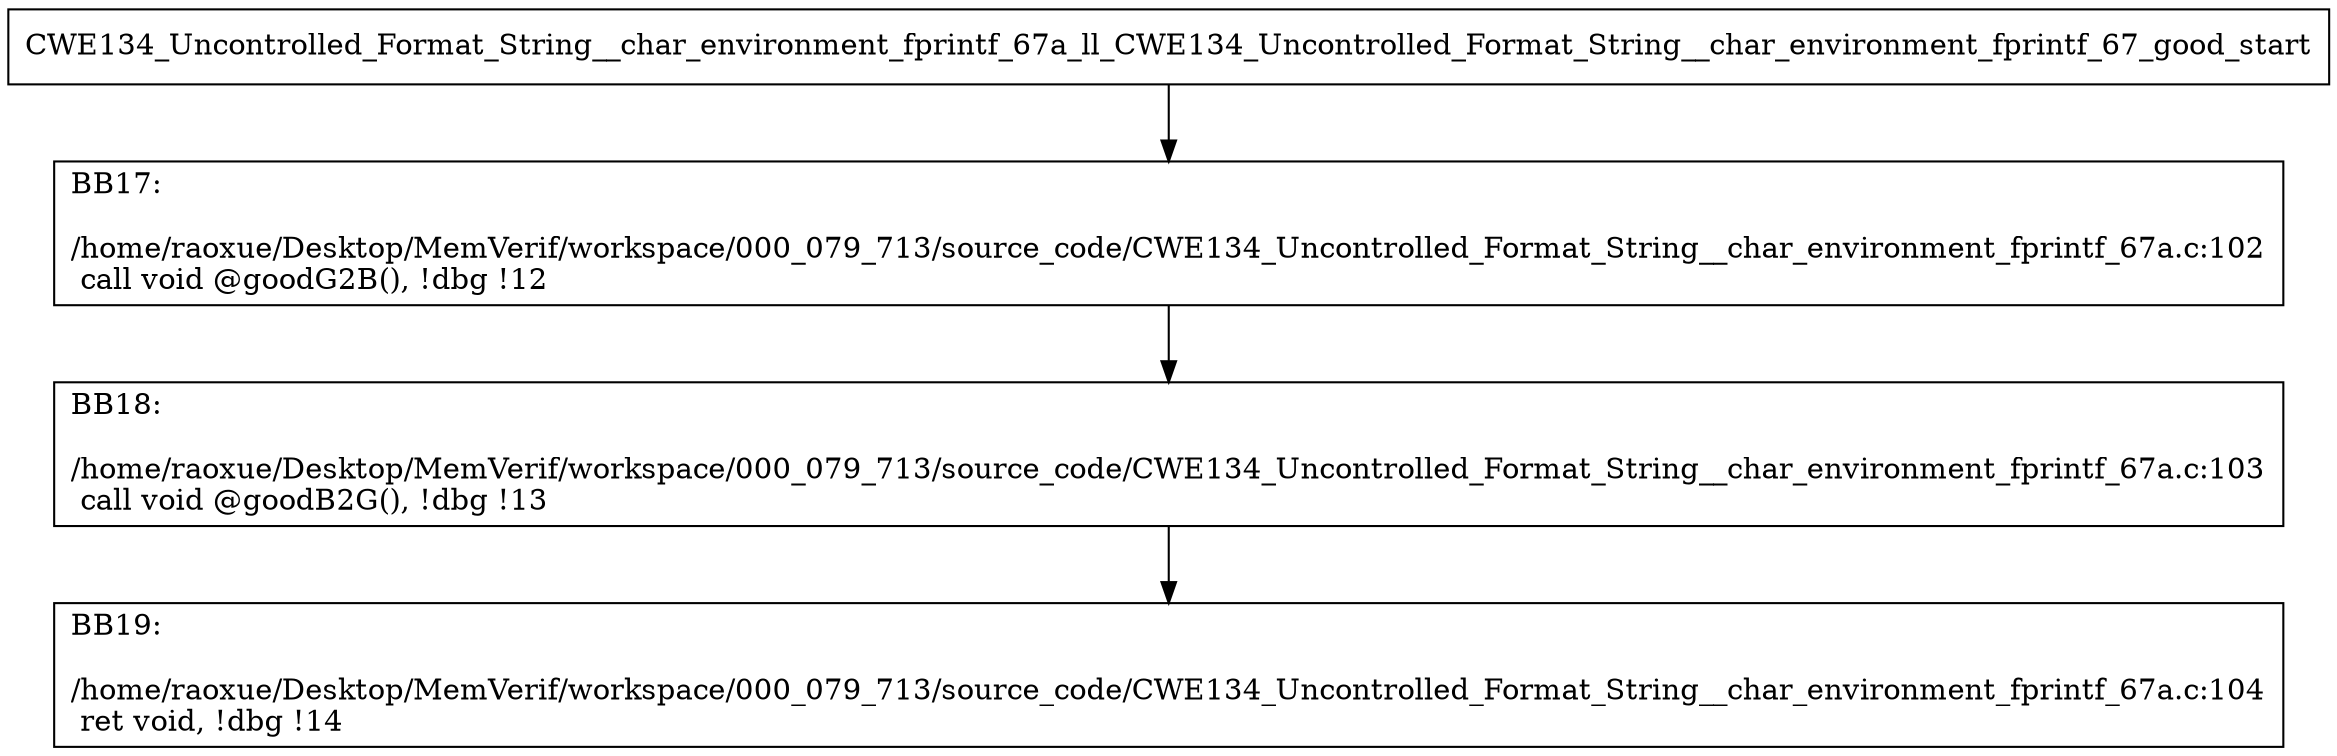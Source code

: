 digraph "CFG for'CWE134_Uncontrolled_Format_String__char_environment_fprintf_67a_ll_CWE134_Uncontrolled_Format_String__char_environment_fprintf_67_good' function" {
	BBCWE134_Uncontrolled_Format_String__char_environment_fprintf_67a_ll_CWE134_Uncontrolled_Format_String__char_environment_fprintf_67_good_start[shape=record,label="{CWE134_Uncontrolled_Format_String__char_environment_fprintf_67a_ll_CWE134_Uncontrolled_Format_String__char_environment_fprintf_67_good_start}"];
	BBCWE134_Uncontrolled_Format_String__char_environment_fprintf_67a_ll_CWE134_Uncontrolled_Format_String__char_environment_fprintf_67_good_start-> CWE134_Uncontrolled_Format_String__char_environment_fprintf_67a_ll_CWE134_Uncontrolled_Format_String__char_environment_fprintf_67_goodBB17;
	CWE134_Uncontrolled_Format_String__char_environment_fprintf_67a_ll_CWE134_Uncontrolled_Format_String__char_environment_fprintf_67_goodBB17 [shape=record, label="{BB17:\l\l/home/raoxue/Desktop/MemVerif/workspace/000_079_713/source_code/CWE134_Uncontrolled_Format_String__char_environment_fprintf_67a.c:102\l
  call void @goodG2B(), !dbg !12\l
}"];
	CWE134_Uncontrolled_Format_String__char_environment_fprintf_67a_ll_CWE134_Uncontrolled_Format_String__char_environment_fprintf_67_goodBB17-> CWE134_Uncontrolled_Format_String__char_environment_fprintf_67a_ll_CWE134_Uncontrolled_Format_String__char_environment_fprintf_67_goodBB18;
	CWE134_Uncontrolled_Format_String__char_environment_fprintf_67a_ll_CWE134_Uncontrolled_Format_String__char_environment_fprintf_67_goodBB18 [shape=record, label="{BB18:\l\l/home/raoxue/Desktop/MemVerif/workspace/000_079_713/source_code/CWE134_Uncontrolled_Format_String__char_environment_fprintf_67a.c:103\l
  call void @goodB2G(), !dbg !13\l
}"];
	CWE134_Uncontrolled_Format_String__char_environment_fprintf_67a_ll_CWE134_Uncontrolled_Format_String__char_environment_fprintf_67_goodBB18-> CWE134_Uncontrolled_Format_String__char_environment_fprintf_67a_ll_CWE134_Uncontrolled_Format_String__char_environment_fprintf_67_goodBB19;
	CWE134_Uncontrolled_Format_String__char_environment_fprintf_67a_ll_CWE134_Uncontrolled_Format_String__char_environment_fprintf_67_goodBB19 [shape=record, label="{BB19:\l\l/home/raoxue/Desktop/MemVerif/workspace/000_079_713/source_code/CWE134_Uncontrolled_Format_String__char_environment_fprintf_67a.c:104\l
  ret void, !dbg !14\l
}"];
}
